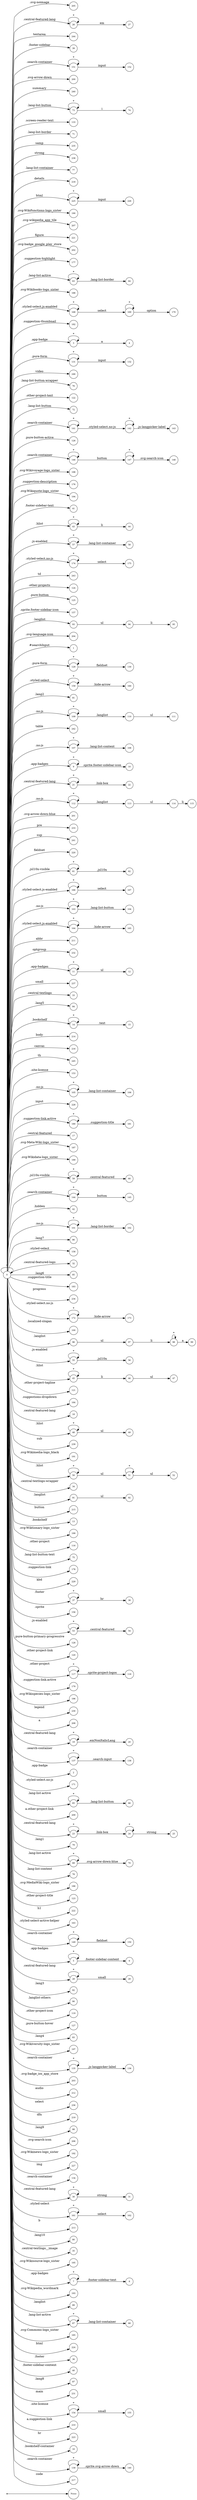 digraph NFA {
  rankdir=LR;
  node [shape=circle, fontsize=10];
  __start [shape=point, label=""];
  __start -> None;
  205 [label="205"];
  70 [label="70"];
  145 [label="145"];
  26 [label="26"];
  38 [label="38"];
  244 [label="244"];
  39 [label="39"];
  151 [label="151"];
  200 [label="200"];
  240 [label="240"];
  73 [label="73"];
  175 [label="175"];
  51 [label="51"];
  133 [label="133"];
  71 [label="71"];
  235 [label="235"];
  238 [label="238"];
  56 [label="56"];
  74 [label="74"];
  142 [label="142"];
  77 [label="77"];
  218 [label="218"];
  6 [label="6"];
  225 [label="225"];
  190 [label="190"];
  207 [label="207"];
  54 [label="54"];
  221 [label="221"];
  24 [label="24"];
  202 [label="202"];
  177 [label="177"];
  160 [label="160"];
  63 [label="63"];
  62 [label="62"];
  188 [label="188"];
  168 [label="168"];
  60 [label="60"];
  47 [label="47"];
  27 [label="27"];
  182 [label="182"];
  3 [label="3"];
  131 [label="131"];
  246 [label="246"];
  76 [label="76"];
  102 [label="102"];
  136 [label="136"];
  122 [label="122"];
  72 [label="72"];
  141 [label="141"];
  126 [label="126"];
  146 [label="146"];
  198 [label="198"];
  176 [label="176"];
  194 [label="194"];
  31 [label="31"];
  41 [label="41"];
  43 [label="43"];
  57 [label="57"];
  58 [label="58"];
  170 [label="170"];
  174 [label="174"];
  243 [label="243"];
  150 [label="150"];
  124 [label="124"];
  104 [label="104"];
  125 [label="125"];
  157 [label="157"];
  64 [label="64"];
  95 [label="95"];
  93 [label="93"];
  108 [label="108"];
  204 [label="204"];
  1 [label="1"];
  129 [label="129"];
  159 [label="159"];
  81 [label="81"];
  109 [label="109"];
  169 [label="169"];
  242 [label="242"];
  107 [label="107"];
  9 [label="9"];
  21 [label="21"];
  112 [label="112"];
  130 [label="130"];
  201 [label="201"];
  233 [label="233"];
  241 [label="241"];
  220 [label="220"];
  181 [label="181"];
  61 [label="61"];
  166 [label="166"];
  103 [label="103"];
  164 [label="164"];
  211 [label="211"];
  232 [label="232"];
  11 [label="11"];
  167 [label="167"];
  237 [label="237"];
  49 [label="49"];
  173 [label="173"];
  33 [label="33"];
  84 [label="84"];
  138 [label="138"];
  14 [label="14"];
  214 [label="214"];
  216 [label="216"];
  245 [label="245"];
  153 [label="153"];
  105 [label="105"];
  228 [label="228"];
  180 [label="180"];
  17 [label="17"];
  187 [label="187"];
  189 [label="189"];
  59 [label="59"];
  144 [label="144"];
  99 [label="99"];
  42 [label="42"];
  162 [label="162"];
  101 [label="101"];
  86 [label="86"];
  158 [label="158"];
  32 [label="32"];
  97 [label="97"];
  118 [label="118"];
  148 [label="148"];
  113 [label="113"];
  85 [label="85"];
  155 [label="155"];
  183 [label="183"];
  234 [label="234"];
  172 [label="172"];
  100 [label="100"];
  96 [label="96"];
  55 [label="55"];
  45 [label="45"];
  115 [label="115"];
  121 [label="121"];
  184 [label="184"];
  4 [label="4"];
  18 [label="18"];
  48 [label="48"];
  239 [label="239"];
  191 [label="191"];
  50 [label="50"];
  34 [label="34"];
  52 [label="52"];
  91 [label="91"];
  215 [label="215"];
  13 [label="13"];
  15 [label="15"];
  199 [label="199"];
  66 [label="66"];
  116 [label="116"];
  20 [label="20"];
  132 [label="132"];
  75 [label="75"];
  0 [label="0"];
  25 [label="25"];
  68 [label="68"];
  178 [label="178"];
  229 [label="229"];
  37 [label="37"];
  156 [label="156"];
  10 [label="10"];
  53 [label="53"];
  128 [label="128"];
  120 [label="120"];
  117 [label="117"];
  179 [label="179"];
  196 [label="196"];
  230 [label="230"];
  208 [label="208"];
  19 [label="19"];
  137 [label="137"];
  22 [label="22"];
  2 [label="2"];
  171 [label="171"];
  65 [label="65"];
  12 [label="12"];
  110 [label="110"];
  8 [label="8"];
  106 [label="106"];
  209 [label="209"];
  23 [label="23"];
  140 [label="140"];
  79 [label="79"];
  69 [label="69"];
  78 [label="78"];
  29 [label="29"];
  186 [label="186"];
  123 [label="123"];
  222 [label="222"];
  163 [label="163"];
  149 [label="149"];
  5 [label="5"];
  143 [label="143"];
  28 [label="28"];
  94 [label="94"];
  82 [label="82"];
  90 [label="90"];
  119 [label="119"];
  127 [label="127"];
  83 [label="83"];
  197 [label="197"];
  135 [label="135"];
  203 [label="203"];
  212 [label="212"];
  236 [label="236"];
  219 [label="219"];
  88 [label="88"];
  206 [label="206"];
  192 [label="192"];
  227 [label="227"];
  46 [label="46"];
  147 [label="147"];
  134 [label="134"];
  30 [label="30"];
  161 [label="161"];
  213 [label="213"];
  80 [label="80"];
  35 [label="35"];
  195 [label="195"];
  152 [label="152"];
  7 [label="7"];
  226 [label="226"];
  193 [label="193"];
  89 [label="89"];
  98 [label="98"];
  67 [label="67"];
  185 [label="185"];
  224 [label="224"];
  92 [label="92"];
  36 [label="36"];
  40 [label="40"];
  87 [label="87"];
  165 [label="165"];
  114 [label="114"];
  231 [label="231"];
  44 [label="44"];
  154 [label="154"];
  210 [label="210"];
  111 [label="111"];
  223 [label="223"];
  16 [label="16"];
  139 [label="139"];
  217 [label="217"];
  { node [shape=doublecircle]; 1 2 4 6 8 10 12 13 15 16 17 18 20 22 25 27 29 31 32 33 34 35 36 38 39 40 41 42 44 47 49 52 54 56 58 60 62 64 66 68 70 71 72 74 75 76 77 78 79 80 81 82 83 84 85 86 87 88 89 90 92 95 99 100 102 104 106 108 111 115 116 118 119 120 121 122 123 124 125 126 127 128 130 132 133 134 136 138 140 143 145 148 150 152 153 155 156 157 158 160 162 163 165 167 170 171 173 175 176 177 178 179 181 182 183 184 185 186 187 188 189 190 191 192 193 194 195 196 197 198 199 200 201 202 203 204 205 206 207 208 209 210 211 212 213 214 215 216 217 218 219 220 221 222 223 224 226 227 228 229 230 231 232 233 234 235 236 237 238 239 240 241 242 243 244 245 246 }
  0 -> 0 [label="*"];
  0 -> 1 [label="#searchInput"];
  0 -> 2 [label=".app-badge"];
  0 -> 3 [label=".app-badge"];
  3 -> 3 [label="*"];
  3 -> 4 [label="a"];
  0 -> 5 [label=".app-badges"];
  5 -> 5 [label="*"];
  5 -> 6 [label=".footer-sidebar-content"];
  0 -> 7 [label=".app-badges"];
  7 -> 7 [label="*"];
  7 -> 8 [label=".footer-sidebar-text"];
  0 -> 9 [label=".app-badges"];
  9 -> 9 [label="*"];
  9 -> 10 [label=".sprite.footer-sidebar-icon"];
  0 -> 11 [label=".app-badges"];
  11 -> 11 [label="*"];
  11 -> 12 [label="ul"];
  0 -> 13 [label=".bookshelf"];
  0 -> 14 [label=".bookshelf"];
  14 -> 14 [label="*"];
  14 -> 15 [label=".text"];
  0 -> 16 [label=".bookshelf-container"];
  0 -> 17 [label=".central-featured"];
  0 -> 18 [label=".central-featured-lang"];
  0 -> 19 [label=".central-featured-lang"];
  19 -> 19 [label="*"];
  19 -> 20 [label=".emNonItalicLang"];
  0 -> 21 [label=".central-featured-lang"];
  21 -> 21 [label="*"];
  21 -> 22 [label=".link-box"];
  0 -> 23 [label=".central-featured-lang"];
  23 -> 23 [label="*"];
  23 -> 24 [label=".link-box"];
  24 -> 24 [label="*"];
  24 -> 25 [label="strong"];
  0 -> 26 [label=".central-featured-lang"];
  26 -> 26 [label="*"];
  26 -> 27 [label="em"];
  0 -> 28 [label=".central-featured-lang"];
  28 -> 28 [label="*"];
  28 -> 29 [label="small"];
  0 -> 30 [label=".central-featured-lang"];
  30 -> 30 [label="*"];
  30 -> 31 [label="strong"];
  0 -> 32 [label=".central-featured-logo"];
  0 -> 33 [label=".central-textlogo"];
  0 -> 34 [label=".central-textlogo-wrapper"];
  0 -> 35 [label=".central-textlogo__image"];
  0 -> 36 [label=".footer"];
  0 -> 37 [label=".footer"];
  37 -> 37 [label="*"];
  37 -> 38 [label="hr"];
  0 -> 39 [label=".footer-sidebar"];
  0 -> 40 [label=".footer-sidebar-content"];
  0 -> 41 [label=".footer-sidebar-text"];
  0 -> 42 [label=".hidden"];
  0 -> 43 [label=".hlist"];
  43 -> 43 [label="*"];
  43 -> 44 [label="li"];
  0 -> 45 [label=".hlist"];
  45 -> 45 [label="*"];
  45 -> 46 [label="li"];
  46 -> 47 [label="ul"];
  0 -> 48 [label=".hlist"];
  48 -> 48 [label="*"];
  48 -> 49 [label="ul"];
  0 -> 50 [label=".hlist"];
  50 -> 50 [label="*"];
  50 -> 51 [label="ul"];
  51 -> 51 [label="*"];
  51 -> 52 [label="ul"];
  0 -> 53 [label=".js-enabled"];
  53 -> 53 [label="*"];
  53 -> 54 [label=".central-featured"];
  0 -> 55 [label=".js-enabled"];
  55 -> 55 [label="*"];
  55 -> 56 [label=".jsl10n"];
  0 -> 57 [label=".js-enabled"];
  57 -> 57 [label="*"];
  57 -> 58 [label=".lang-list-container"];
  0 -> 59 [label=".jsl10n-visible"];
  59 -> 59 [label="*"];
  59 -> 60 [label=".central-featured"];
  0 -> 61 [label=".jsl10n-visible"];
  61 -> 61 [label="*"];
  61 -> 62 [label=".jsl10n"];
  0 -> 63 [label=".lang-list-active"];
  63 -> 63 [label="*"];
  63 -> 64 [label=".lang-list-border"];
  0 -> 65 [label=".lang-list-active"];
  65 -> 65 [label="*"];
  65 -> 66 [label=".lang-list-button"];
  0 -> 67 [label=".lang-list-active"];
  67 -> 67 [label="*"];
  67 -> 68 [label=".lang-list-container"];
  0 -> 69 [label=".lang-list-active"];
  69 -> 69 [label="*"];
  69 -> 70 [label=".svg-arrow-down-blue"];
  0 -> 71 [label=".lang-list-border"];
  0 -> 72 [label=".lang-list-button"];
  0 -> 73 [label=".lang-list-button"];
  73 -> 73 [label="*"];
  73 -> 74 [label="i"];
  0 -> 75 [label=".lang-list-button-text"];
  0 -> 76 [label=".lang-list-button-wrapper"];
  0 -> 77 [label=".lang-list-container"];
  0 -> 78 [label=".lang-list-content"];
  0 -> 79 [label=".lang1"];
  0 -> 80 [label=".lang10"];
  0 -> 81 [label=".lang2"];
  0 -> 82 [label=".lang3"];
  0 -> 83 [label=".lang4"];
  0 -> 84 [label=".lang5"];
  0 -> 85 [label=".lang6"];
  0 -> 86 [label=".lang7"];
  0 -> 87 [label=".lang8"];
  0 -> 88 [label=".lang9"];
  0 -> 89 [label=".langlist"];
  0 -> 90 [label=".langlist-others"];
  0 -> 91 [label=".langlist"];
  91 -> 92 [label="ul"];
  0 -> 93 [label=".langlist"];
  93 -> 94 [label="ul"];
  94 -> 95 [label="li"];
  0 -> 96 [label=".langlist"];
  96 -> 97 [label="ul"];
  97 -> 98 [label="li"];
  98 -> 98 [label="*"];
  98 -> 99 [label="a"];
  0 -> 100 [label=".localized-slogan"];
  0 -> 101 [label=".no-js"];
  101 -> 101 [label="*"];
  101 -> 102 [label=".lang-list-border"];
  0 -> 103 [label=".no-js"];
  103 -> 103 [label="*"];
  103 -> 104 [label=".lang-list-button"];
  0 -> 105 [label=".no-js"];
  105 -> 105 [label="*"];
  105 -> 106 [label=".lang-list-container"];
  0 -> 107 [label=".no-js"];
  107 -> 107 [label="*"];
  107 -> 108 [label=".lang-list-content"];
  0 -> 109 [label=".no-js"];
  109 -> 109 [label="*"];
  109 -> 110 [label=".langlist"];
  110 -> 111 [label="ul"];
  0 -> 112 [label=".no-js"];
  112 -> 112 [label="*"];
  112 -> 113 [label=".langlist"];
  113 -> 114 [label="ul"];
  114 -> 115 [label="li"];
  0 -> 116 [label=".other-project"];
  0 -> 117 [label=".other-project"];
  117 -> 117 [label="*"];
  117 -> 118 [label=".sprite-project-logos"];
  0 -> 119 [label=".other-project-icon"];
  0 -> 120 [label=".other-project-link"];
  0 -> 121 [label=".other-project-tagline"];
  0 -> 122 [label=".other-project-text"];
  0 -> 123 [label=".other-project-title"];
  0 -> 124 [label=".other-projects"];
  0 -> 125 [label=".pure-button"];
  0 -> 126 [label=".pure-button-active"];
  0 -> 127 [label=".pure-button-hover"];
  0 -> 128 [label=".pure-button-primary-progressive"];
  0 -> 129 [label=".pure-form"];
  129 -> 129 [label="*"];
  129 -> 130 [label="fieldset"];
  0 -> 131 [label=".pure-form"];
  131 -> 131 [label="*"];
  131 -> 132 [label="input"];
  0 -> 133 [label=".screen-reader-text"];
  0 -> 134 [label=".search-container"];
  0 -> 135 [label=".search-container"];
  135 -> 135 [label="*"];
  135 -> 136 [label=".js-langpicker-label"];
  0 -> 137 [label=".search-container"];
  137 -> 137 [label="*"];
  137 -> 138 [label=".search-input"];
  0 -> 139 [label=".search-container"];
  139 -> 139 [label="*"];
  139 -> 140 [label=".sprite.svg-arrow-down"];
  0 -> 141 [label=".search-container"];
  141 -> 141 [label="*"];
  141 -> 142 [label=".styled-select.no-js"];
  142 -> 142 [label="*"];
  142 -> 143 [label=".js-langpicker-label"];
  0 -> 144 [label=".search-container"];
  144 -> 144 [label="*"];
  144 -> 145 [label="button"];
  0 -> 146 [label=".search-container"];
  146 -> 146 [label="*"];
  146 -> 147 [label="button"];
  147 -> 147 [label="*"];
  147 -> 148 [label=".svg-search-icon"];
  0 -> 149 [label=".search-container"];
  149 -> 149 [label="*"];
  149 -> 150 [label="fieldset"];
  0 -> 151 [label=".search-container"];
  151 -> 151 [label="*"];
  151 -> 152 [label="input"];
  0 -> 153 [label=".site-license"];
  0 -> 154 [label=".site-license"];
  154 -> 154 [label="*"];
  154 -> 155 [label="small"];
  0 -> 156 [label=".sprite"];
  0 -> 157 [label=".sprite.footer-sidebar-icon"];
  0 -> 158 [label=".styled-select"];
  0 -> 159 [label=".styled-select"];
  159 -> 159 [label="*"];
  159 -> 160 [label=".hide-arrow"];
  0 -> 161 [label=".styled-select"];
  161 -> 161 [label="*"];
  161 -> 162 [label="select"];
  0 -> 163 [label=".styled-select-active-helper"];
  0 -> 164 [label=".styled-select.js-enabled"];
  164 -> 164 [label="*"];
  164 -> 165 [label=".hide-arrow"];
  0 -> 166 [label=".styled-select.js-enabled"];
  166 -> 166 [label="*"];
  166 -> 167 [label="select"];
  0 -> 168 [label=".styled-select.js-enabled"];
  168 -> 168 [label="*"];
  168 -> 169 [label="select"];
  169 -> 169 [label="*"];
  169 -> 170 [label="option"];
  0 -> 171 [label=".styled-select.no-js"];
  0 -> 172 [label=".styled-select.no-js"];
  172 -> 172 [label="*"];
  172 -> 173 [label=".hide-arrow"];
  0 -> 174 [label=".styled-select.no-js"];
  174 -> 174 [label="*"];
  174 -> 175 [label="select"];
  0 -> 176 [label=".suggestion-description"];
  0 -> 177 [label=".suggestion-highlight"];
  0 -> 178 [label=".suggestion-link"];
  0 -> 179 [label=".suggestion-link.active"];
  0 -> 180 [label=".suggestion-link.active"];
  180 -> 180 [label="*"];
  180 -> 181 [label=".suggestion-title"];
  0 -> 182 [label=".suggestion-thumbnail"];
  0 -> 183 [label=".suggestion-title"];
  0 -> 184 [label=".suggestions-dropdown"];
  0 -> 185 [label=".svg-Commons-logo_sister"];
  0 -> 186 [label=".svg-MediaWiki-logo_sister"];
  0 -> 187 [label=".svg-Meta-Wiki-logo_sister"];
  0 -> 188 [label=".svg-Wikibooks-logo_sister"];
  0 -> 189 [label=".svg-Wikidata-logo_sister"];
  0 -> 190 [label=".svg-Wikifunctions-logo_sister"];
  0 -> 191 [label=".svg-Wikimedia-logo_black"];
  0 -> 192 [label=".svg-Wikinews-logo_sister"];
  0 -> 193 [label=".svg-Wikipedia_wordmark"];
  0 -> 194 [label=".svg-Wikiquote-logo_sister"];
  0 -> 195 [label=".svg-Wikisource-logo_sister"];
  0 -> 196 [label=".svg-Wikispecies-logo_sister"];
  0 -> 197 [label=".svg-Wikiversity-logo_sister"];
  0 -> 198 [label=".svg-Wikivoyage-logo_sister"];
  0 -> 199 [label=".svg-Wiktionary-logo_sister"];
  0 -> 200 [label=".svg-arrow-down"];
  0 -> 201 [label=".svg-arrow-down-blue"];
  0 -> 202 [label=".svg-badge_google_play_store"];
  0 -> 203 [label=".svg-badge_ios_app_store"];
  0 -> 204 [label=".svg-language-icon"];
  0 -> 205 [label=".svg-noimage"];
  0 -> 206 [label=".svg-search-icon"];
  0 -> 207 [label=".svg-wikipedia_app_tile"];
  0 -> 208 [label="a"];
  0 -> 209 [label="a.other-project-link"];
  0 -> 210 [label="a.suggestion-link"];
  0 -> 211 [label="abbr"];
  0 -> 212 [label="audio"];
  0 -> 213 [label="b"];
  0 -> 214 [label="body"];
  0 -> 215 [label="button"];
  0 -> 216 [label="canvas"];
  0 -> 217 [label="code"];
  0 -> 218 [label="details"];
  0 -> 219 [label="dfn"];
  0 -> 220 [label="fieldset"];
  0 -> 221 [label="figure"];
  0 -> 222 [label="h1"];
  0 -> 223 [label="hr"];
  0 -> 224 [label="html"];
  0 -> 225 [label="html"];
  225 -> 225 [label="*"];
  225 -> 226 [label="input"];
  0 -> 227 [label="img"];
  0 -> 228 [label="input"];
  0 -> 229 [label="kbd"];
  0 -> 230 [label="legend"];
  0 -> 231 [label="main"];
  0 -> 232 [label="optgroup"];
  0 -> 233 [label="pre"];
  0 -> 234 [label="progress"];
  0 -> 235 [label="samp"];
  0 -> 236 [label="select"];
  0 -> 237 [label="small"];
  0 -> 238 [label="strong"];
  0 -> 239 [label="sub"];
  0 -> 240 [label="summary"];
  0 -> 241 [label="sup"];
  0 -> 242 [label="table"];
  0 -> 243 [label="td"];
  0 -> 244 [label="textarea"];
  0 -> 245 [label="th"];
  0 -> 246 [label="video"];
}
